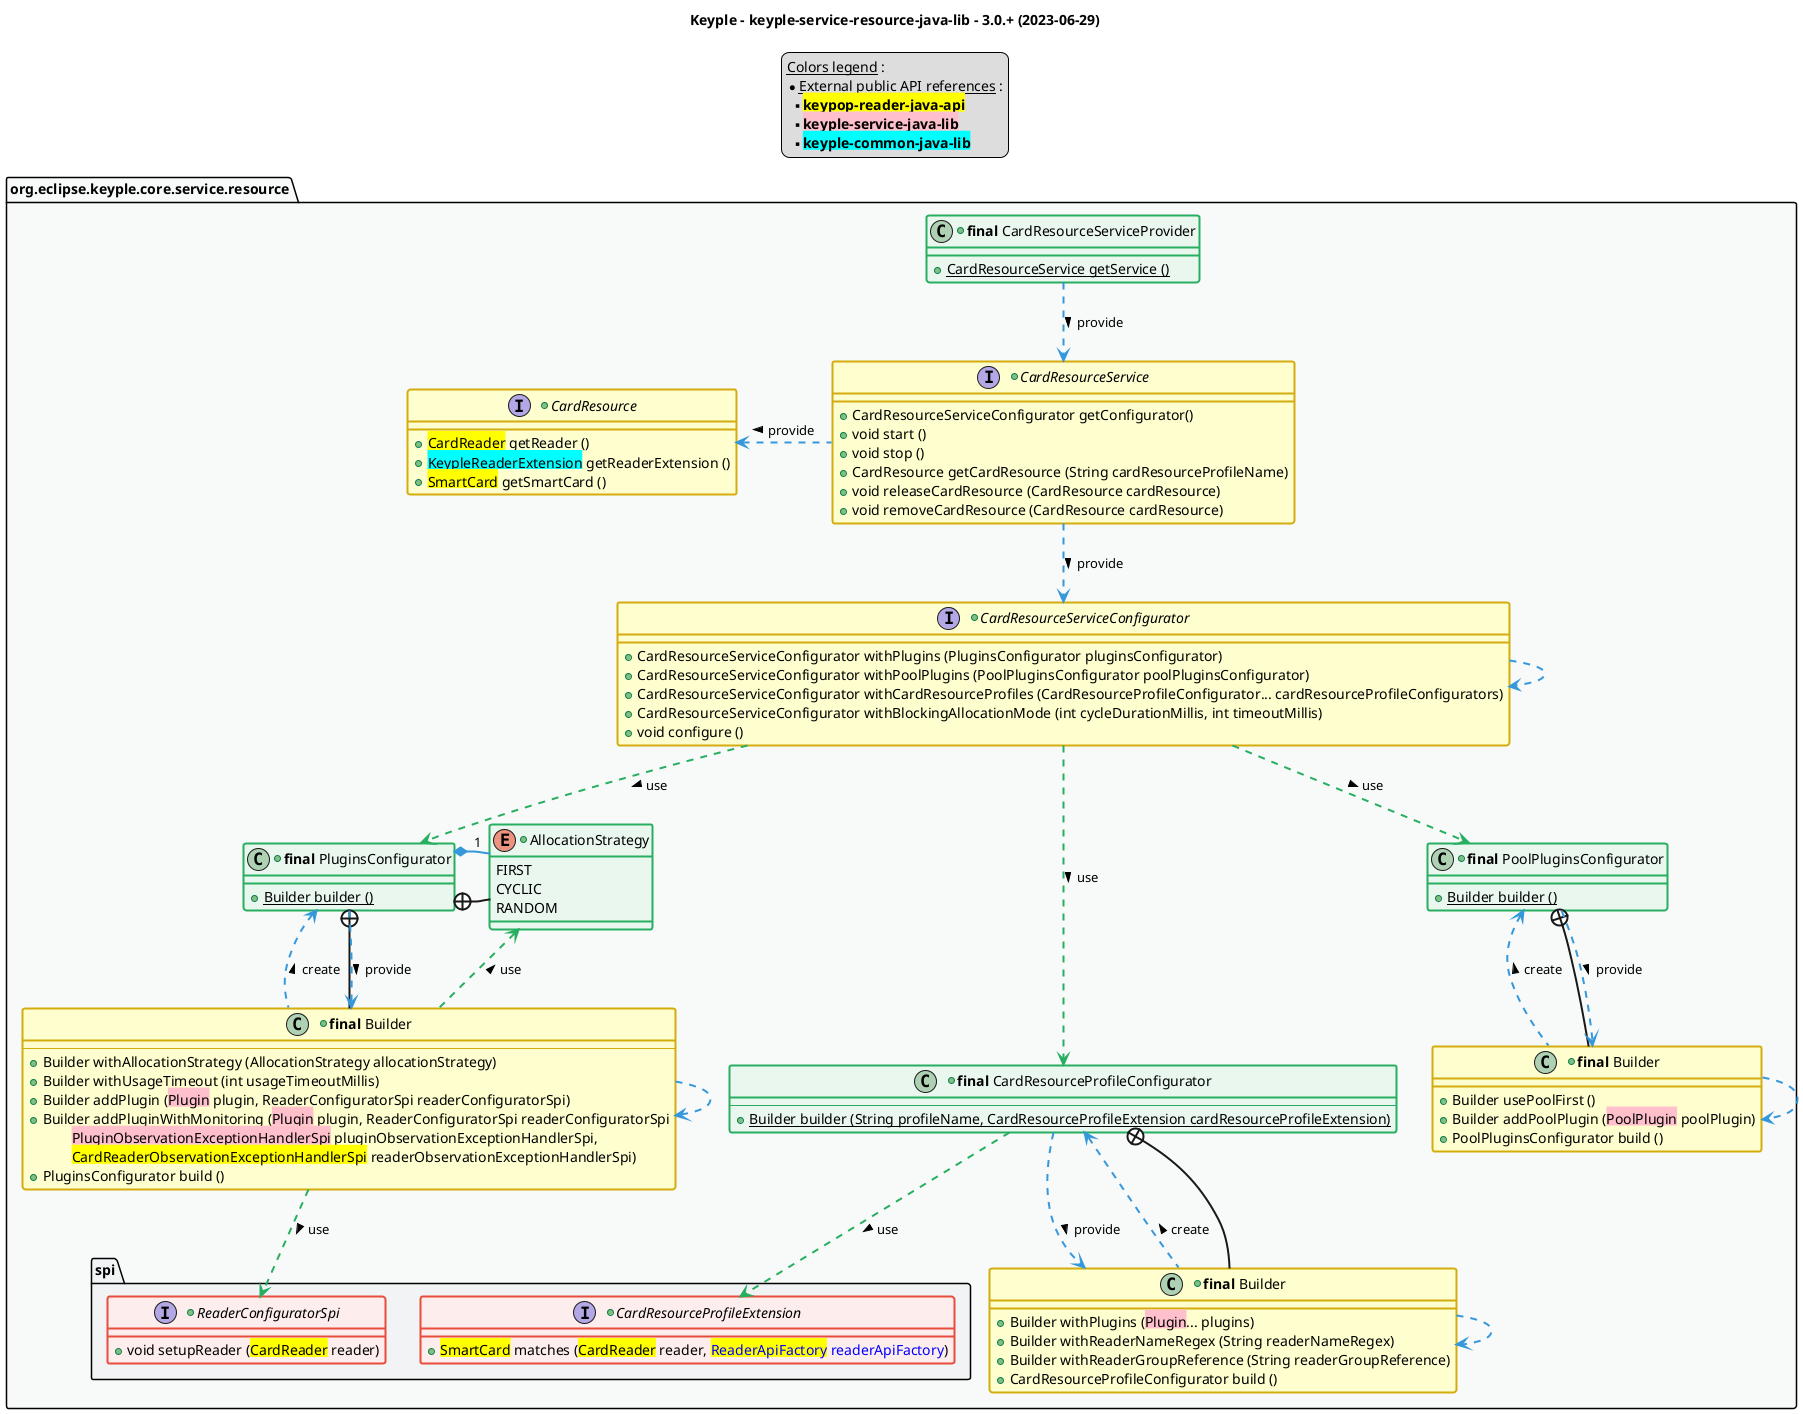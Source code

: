 @startuml
title
    Keyple - keyple-service-resource-java-lib - 3.0.+ (2023-06-29)
end title

' == THEME ==

'Couleurs issues de : https://htmlcolorcodes.com/fr/tableau-de-couleur/tableau-de-couleur-design-plat/
!define C_GREY1 F8F9F9
!define C_GREY2 F2F3F4
!define C_GREY3 E5E7E9
!define C_GREY4 D7DBDD
!define C_GREY5 CACFD2
!define C_GREY6 BDC3C7
!define C_LINK 3498DB
!define C_USE 27AE60

' -- Styles that don't work with new version of plantuml --
skinparam stereotypeABorderColor #A9DCDF
skinparam stereotypeIBorderColor #B4A7E5
skinparam stereotypeCBorderColor #ADD1B2
skinparam stereotypeEBorderColor #EB93DF
' -- END --

skinparam ClassBorderThickness 2
skinparam ArrowThickness 2

' Yellow
skinparam ClassBackgroundColor #FEFECE
skinparam ClassBorderColor #D4AC0D
' Red
skinparam ClassBackgroundColor<<red>> #FDEDEC
skinparam ClassBorderColor<<red>> #E74C3C
hide <<red>> stereotype
' Purple
skinparam ClassBackgroundColor<<purple>> #F4ECF7
skinparam ClassBorderColor<<purple>> #8E44AD
hide <<purple>> stereotype
' blue
skinparam ClassBackgroundColor<<blue>> #EBF5FB
skinparam ClassBorderColor<<blue>> #3498DB
hide <<blue>> stereotype
' Green
skinparam ClassBackgroundColor<<green>> #E9F7EF
skinparam ClassBorderColor<<green>> #27AE60
hide <<green>> stereotype
' Grey
skinparam ClassBackgroundColor<<grey>> #EAECEE
skinparam ClassBorderColor<<grey>> #2C3E50
hide <<grey>> stereotype

' == CONTENT ==

legend top
    __Colors legend__ :
    * __External public API references__ :
    ** <back:yellow>**keypop-reader-java-api**</back>
    ** <back:pink>**keyple-service-java-lib**</back>
    ** <back:cyan>**keyple-common-java-lib**</back>
end legend

package "org.eclipse.keyple.core.service.resource" as resource {

    ' Card Resource Service
    +class "**final** CardResourceServiceProvider" as CardResourceServiceProvider <<green>> {
        +{static} CardResourceService getService ()
    }

    +interface CardResourceService {
        +CardResourceServiceConfigurator getConfigurator()
        +void start ()
        +void stop ()
        +CardResource getCardResource (String cardResourceProfileName)
        +void releaseCardResource (CardResource cardResource)
        +void removeCardResource (CardResource cardResource)
    }

    +interface CardResourceServiceConfigurator {
        +CardResourceServiceConfigurator withPlugins (PluginsConfigurator pluginsConfigurator)
        +CardResourceServiceConfigurator withPoolPlugins (PoolPluginsConfigurator poolPluginsConfigurator)
        +CardResourceServiceConfigurator withCardResourceProfiles (CardResourceProfileConfigurator... cardResourceProfileConfigurators)
        +CardResourceServiceConfigurator withBlockingAllocationMode (int cycleDurationMillis, int timeoutMillis)
        +void configure ()
    }

    +class "**final** PluginsConfigurator" as PluginsConfigurator <<green>> {
        +{static} Builder builder ()
    }
    +class "**final** Builder" as PluginsConfiguratorBuilder {
        --
        +Builder withAllocationStrategy (AllocationStrategy allocationStrategy)
        +Builder withUsageTimeout (int usageTimeoutMillis)
        +Builder addPlugin (<back:pink>Plugin</back> plugin, ReaderConfiguratorSpi readerConfiguratorSpi)
        +Builder addPluginWithMonitoring (<back:pink>Plugin</back> plugin, ReaderConfiguratorSpi readerConfiguratorSpi
            \t<back:pink>PluginObservationExceptionHandlerSpi</back> pluginObservationExceptionHandlerSpi,
            \t<back:yellow>CardReaderObservationExceptionHandlerSpi</back> readerObservationExceptionHandlerSpi)
        +PluginsConfigurator build ()
    }
    +enum AllocationStrategy <<green>> {
        FIRST
        CYCLIC
        RANDOM
    }

    +class "**final** PoolPluginsConfigurator" as PoolPluginsConfigurator <<green>> {
        +{static} Builder builder ()
    }
    +class "**final** Builder" as PoolPluginsConfiguratorBuilder {
        +Builder usePoolFirst ()
        +Builder addPoolPlugin (<back:pink>PoolPlugin</back> poolPlugin)
        +PoolPluginsConfigurator build ()
    }

    +class "**final** CardResourceProfileConfigurator" as CardResourceProfileConfigurator <<green>> {
        --
        +{static} Builder builder (String profileName, CardResourceProfileExtension cardResourceProfileExtension)
    }
    +class "**final** Builder" as CardResourceProfileConfiguratorBuilder {
        +Builder withPlugins (<back:pink>Plugin</back>... plugins)
        +Builder withReaderNameRegex (String readerNameRegex)
        +Builder withReaderGroupReference (String readerGroupReference)
        +CardResourceProfileConfigurator build ()
    }

    +interface CardResource {
        +<back:yellow>CardReader</back> getReader ()
        +<back:cyan>KeypleReaderExtension</back> getReaderExtension ()
        +<back:yellow>SmartCard</back> getSmartCard ()
    }

    package "spi" as resourceSpi {
        +interface ReaderConfiguratorSpi <<red>> {
            +void setupReader (<back:yellow>CardReader</back> reader)
        }
        +interface CardResourceProfileExtension <<red>> {
            +<back:yellow>SmartCard</back> matches (<back:yellow>CardReader</back> reader, <color:blue><back:yellow>ReaderApiFactory</back> readerApiFactory</color>)
        }
    }
}

' Associations

CardResourceServiceProvider ..> CardResourceService #C_LINK : provide >

CardResourceService .left.> CardResource #C_LINK : provide >
CardResourceService ..> CardResourceServiceConfigurator #C_LINK : provide >

CardResourceServiceConfigurator ..> CardResourceServiceConfigurator #C_LINK
CardResourceServiceConfigurator ..> PluginsConfigurator #C_USE : use >
CardResourceServiceConfigurator ..> PoolPluginsConfigurator #C_USE : use >
CardResourceServiceConfigurator ..> CardResourceProfileConfigurator #C_USE : use >

PluginsConfigurator +-- PluginsConfiguratorBuilder
PluginsConfigurator ..> PluginsConfiguratorBuilder #C_LINK : provide >
PluginsConfigurator +-right- AllocationStrategy
PluginsConfigurator *-right- "1" AllocationStrategy #C_LINK

PluginsConfiguratorBuilder ..> PluginsConfiguratorBuilder #C_LINK
PluginsConfiguratorBuilder .up.> AllocationStrategy #C_USE : use >
PluginsConfiguratorBuilder ..> ReaderConfiguratorSpi #C_USE : use >
PluginsConfiguratorBuilder .up.> PluginsConfigurator #C_LINK : create >

PoolPluginsConfigurator +-- PoolPluginsConfiguratorBuilder
PoolPluginsConfigurator ..> PoolPluginsConfiguratorBuilder #C_LINK : provide >

PoolPluginsConfiguratorBuilder ..> PoolPluginsConfiguratorBuilder #C_LINK
PoolPluginsConfiguratorBuilder .up.> PoolPluginsConfigurator #C_LINK : create >

CardResourceProfileConfigurator +-- CardResourceProfileConfiguratorBuilder
CardResourceProfileConfigurator ..> CardResourceProfileConfiguratorBuilder #C_LINK : provide >
CardResourceProfileConfigurator ..> CardResourceProfileExtension #C_USE : use >

CardResourceProfileConfiguratorBuilder ..> CardResourceProfileConfiguratorBuilder #C_LINK
CardResourceProfileConfiguratorBuilder .up.> CardResourceProfileConfigurator #C_LINK : create >

' == LAYOUT ==

' == STYLE ==

package resource #C_GREY1 {}
package resource.resourceSpi #C_GREY2 {}

@enduml